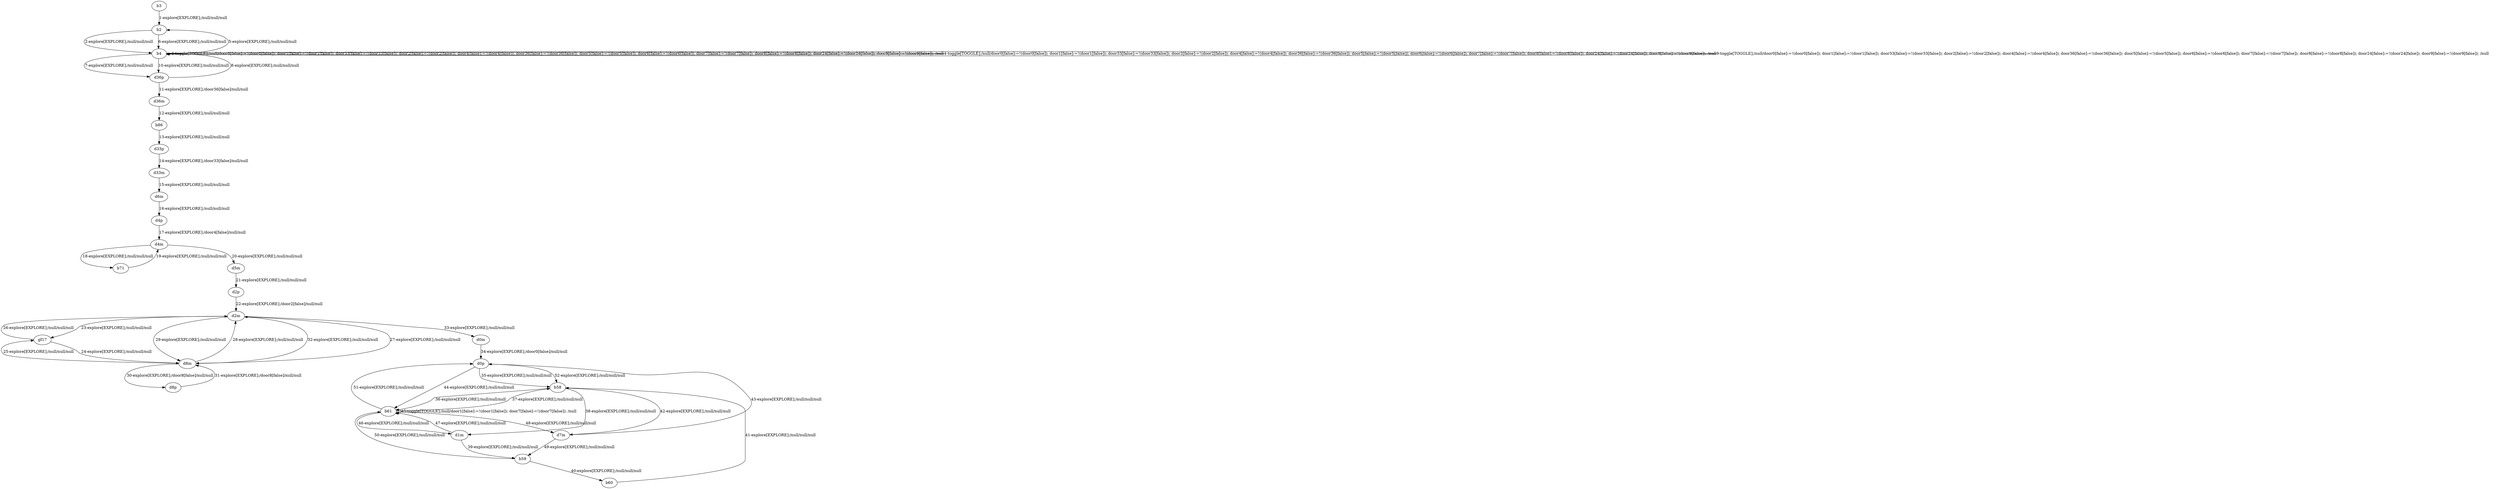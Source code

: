 # Total number of goals covered by this test: 1
# b61 --> d0p

digraph g {
"b3" -> "b2" [label = "1-explore[EXPLORE];/null/null/null"];
"b2" -> "b4" [label = "2-explore[EXPLORE];/null/null/null"];
"b4" -> "b4" [label = "3-toggle[TOGGLE];/null/door0[false]:=!(door0[false]); door1[false]:=!(door1[false]); door33[false]:=!(door33[false]); door2[false]:=!(door2[false]); door4[false]:=!(door4[false]); door36[false]:=!(door36[false]); door5[false]:=!(door5[false]); door6[false]:=!(door6[false]); door7[false]:=!(door7[false]); door8[false]:=!(door8[false]); door24[false]:=!(door24[false]); door9[false]:=!(door9[false]); /null"];
"b4" -> "b4" [label = "4-toggle[TOGGLE];/null/door0[false]:=!(door0[false]); door1[false]:=!(door1[false]); door33[false]:=!(door33[false]); door2[false]:=!(door2[false]); door4[false]:=!(door4[false]); door36[false]:=!(door36[false]); door5[false]:=!(door5[false]); door6[false]:=!(door6[false]); door7[false]:=!(door7[false]); door8[false]:=!(door8[false]); door24[false]:=!(door24[false]); door9[false]:=!(door9[false]); /null"];
"b4" -> "b2" [label = "5-explore[EXPLORE];/null/null/null"];
"b2" -> "b4" [label = "6-explore[EXPLORE];/null/null/null"];
"b4" -> "d36p" [label = "7-explore[EXPLORE];/null/null/null"];
"d36p" -> "b4" [label = "8-explore[EXPLORE];/null/null/null"];
"b4" -> "b4" [label = "9-toggle[TOGGLE];/null/door0[false]:=!(door0[false]); door1[false]:=!(door1[false]); door33[false]:=!(door33[false]); door2[false]:=!(door2[false]); door4[false]:=!(door4[false]); door36[false]:=!(door36[false]); door5[false]:=!(door5[false]); door6[false]:=!(door6[false]); door7[false]:=!(door7[false]); door8[false]:=!(door8[false]); door24[false]:=!(door24[false]); door9[false]:=!(door9[false]); /null"];
"b4" -> "d36p" [label = "10-explore[EXPLORE];/null/null/null"];
"d36p" -> "d36m" [label = "11-explore[EXPLORE];/door36[false]/null/null"];
"d36m" -> "b86" [label = "12-explore[EXPLORE];/null/null/null"];
"b86" -> "d33p" [label = "13-explore[EXPLORE];/null/null/null"];
"d33p" -> "d33m" [label = "14-explore[EXPLORE];/door33[false]/null/null"];
"d33m" -> "d6m" [label = "15-explore[EXPLORE];/null/null/null"];
"d6m" -> "d4p" [label = "16-explore[EXPLORE];/null/null/null"];
"d4p" -> "d4m" [label = "17-explore[EXPLORE];/door4[false]/null/null"];
"d4m" -> "b71" [label = "18-explore[EXPLORE];/null/null/null"];
"b71" -> "d4m" [label = "19-explore[EXPLORE];/null/null/null"];
"d4m" -> "d5m" [label = "20-explore[EXPLORE];/null/null/null"];
"d5m" -> "d2p" [label = "21-explore[EXPLORE];/null/null/null"];
"d2p" -> "d2m" [label = "22-explore[EXPLORE];/door2[false]/null/null"];
"d2m" -> "gf17" [label = "23-explore[EXPLORE];/null/null/null"];
"gf17" -> "d8m" [label = "24-explore[EXPLORE];/null/null/null"];
"d8m" -> "gf17" [label = "25-explore[EXPLORE];/null/null/null"];
"gf17" -> "d2m" [label = "26-explore[EXPLORE];/null/null/null"];
"d2m" -> "d8m" [label = "27-explore[EXPLORE];/null/null/null"];
"d8m" -> "d2m" [label = "28-explore[EXPLORE];/null/null/null"];
"d2m" -> "d8m" [label = "29-explore[EXPLORE];/null/null/null"];
"d8m" -> "d8p" [label = "30-explore[EXPLORE];/door8[false]/null/null"];
"d8p" -> "d8m" [label = "31-explore[EXPLORE];/door8[false]/null/null"];
"d8m" -> "d2m" [label = "32-explore[EXPLORE];/null/null/null"];
"d2m" -> "d0m" [label = "33-explore[EXPLORE];/null/null/null"];
"d0m" -> "d0p" [label = "34-explore[EXPLORE];/door0[false]/null/null"];
"d0p" -> "b58" [label = "35-explore[EXPLORE];/null/null/null"];
"b58" -> "b61" [label = "36-explore[EXPLORE];/null/null/null"];
"b61" -> "b58" [label = "37-explore[EXPLORE];/null/null/null"];
"b58" -> "d1m" [label = "38-explore[EXPLORE];/null/null/null"];
"d1m" -> "b59" [label = "39-explore[EXPLORE];/null/null/null"];
"b59" -> "b60" [label = "40-explore[EXPLORE];/null/null/null"];
"b60" -> "b58" [label = "41-explore[EXPLORE];/null/null/null"];
"b58" -> "d7m" [label = "42-explore[EXPLORE];/null/null/null"];
"d7m" -> "d0p" [label = "43-explore[EXPLORE];/null/null/null"];
"d0p" -> "b61" [label = "44-explore[EXPLORE];/null/null/null"];
"b61" -> "b61" [label = "45-toggle[TOGGLE];/null/door1[false]:=!(door1[false]); door7[false]:=!(door7[false]); /null"];
"b61" -> "d1m" [label = "46-explore[EXPLORE];/null/null/null"];
"d1m" -> "b61" [label = "47-explore[EXPLORE];/null/null/null"];
"b61" -> "d7m" [label = "48-explore[EXPLORE];/null/null/null"];
"d7m" -> "b59" [label = "49-explore[EXPLORE];/null/null/null"];
"b59" -> "b61" [label = "50-explore[EXPLORE];/null/null/null"];
"b61" -> "d0p" [label = "51-explore[EXPLORE];/null/null/null"];
"d0p" -> "b58" [label = "52-explore[EXPLORE];/null/null/null"];
}